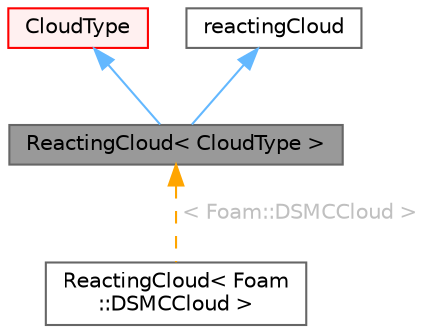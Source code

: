 digraph "ReactingCloud&lt; CloudType &gt;"
{
 // LATEX_PDF_SIZE
  bgcolor="transparent";
  edge [fontname=Helvetica,fontsize=10,labelfontname=Helvetica,labelfontsize=10];
  node [fontname=Helvetica,fontsize=10,shape=box,height=0.2,width=0.4];
  Node1 [id="Node000001",label="ReactingCloud\< CloudType \>",height=0.2,width=0.4,color="gray40", fillcolor="grey60", style="filled", fontcolor="black",tooltip="Templated base class for reacting cloud."];
  Node2 -> Node1 [id="edge1_Node000001_Node000002",dir="back",color="steelblue1",style="solid",tooltip=" "];
  Node2 [id="Node000002",label="CloudType",height=0.2,width=0.4,color="red", fillcolor="#FFF0F0", style="filled",URL="$classFoam_1_1DSMCCloud.html",tooltip="Templated base class for dsmc cloud."];
  Node18 -> Node1 [id="edge2_Node000001_Node000018",dir="back",color="steelblue1",style="solid",tooltip=" "];
  Node18 [id="Node000018",label="reactingCloud",height=0.2,width=0.4,color="gray40", fillcolor="white", style="filled",URL="$classFoam_1_1reactingCloud.html",tooltip="Virtual abstract base class for templated ReactingCloud."];
  Node1 -> Node19 [id="edge3_Node000001_Node000019",dir="back",color="orange",style="dashed",tooltip=" ",label=" \< Foam::DSMCCloud \>",fontcolor="grey" ];
  Node19 [id="Node000019",label="ReactingCloud\< Foam\l::DSMCCloud \>",height=0.2,width=0.4,color="gray40", fillcolor="white", style="filled",URL="$classFoam_1_1ReactingCloud.html",tooltip=" "];
}
